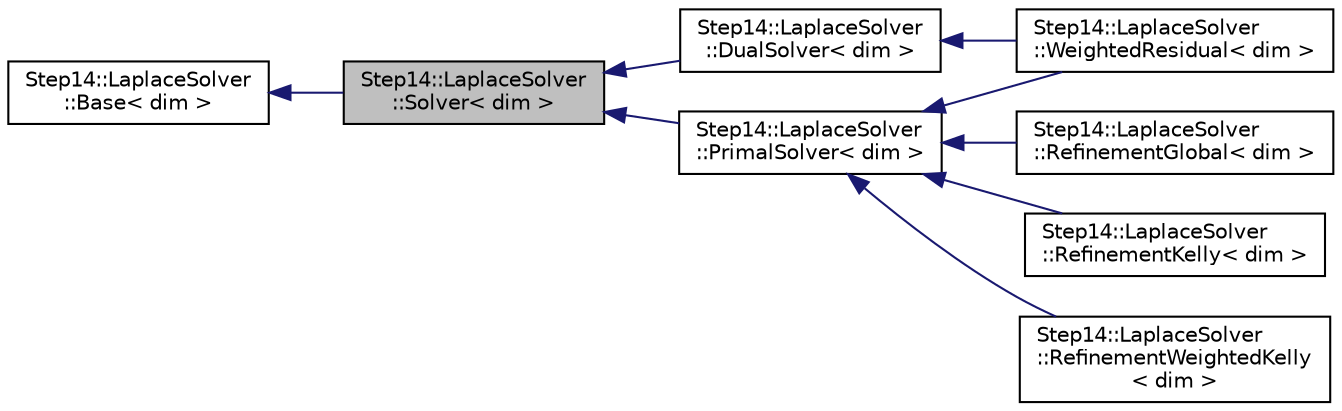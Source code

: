 digraph "Step14::LaplaceSolver::Solver&lt; dim &gt;"
{
 // LATEX_PDF_SIZE
  edge [fontname="Helvetica",fontsize="10",labelfontname="Helvetica",labelfontsize="10"];
  node [fontname="Helvetica",fontsize="10",shape=record];
  rankdir="LR";
  Node1 [label="Step14::LaplaceSolver\l::Solver\< dim \>",height=0.2,width=0.4,color="black", fillcolor="grey75", style="filled", fontcolor="black",tooltip=" "];
  Node2 -> Node1 [dir="back",color="midnightblue",fontsize="10",style="solid",fontname="Helvetica"];
  Node2 [label="Step14::LaplaceSolver\l::Base\< dim \>",height=0.2,width=0.4,color="black", fillcolor="white", style="filled",URL="$classStep14_1_1LaplaceSolver_1_1Base.html",tooltip=" "];
  Node1 -> Node3 [dir="back",color="midnightblue",fontsize="10",style="solid",fontname="Helvetica"];
  Node3 [label="Step14::LaplaceSolver\l::DualSolver\< dim \>",height=0.2,width=0.4,color="black", fillcolor="white", style="filled",URL="$classStep14_1_1LaplaceSolver_1_1DualSolver.html",tooltip=" "];
  Node3 -> Node4 [dir="back",color="midnightblue",fontsize="10",style="solid",fontname="Helvetica"];
  Node4 [label="Step14::LaplaceSolver\l::WeightedResidual\< dim \>",height=0.2,width=0.4,color="black", fillcolor="white", style="filled",URL="$classStep14_1_1LaplaceSolver_1_1WeightedResidual.html",tooltip=" "];
  Node1 -> Node5 [dir="back",color="midnightblue",fontsize="10",style="solid",fontname="Helvetica"];
  Node5 [label="Step14::LaplaceSolver\l::PrimalSolver\< dim \>",height=0.2,width=0.4,color="black", fillcolor="white", style="filled",URL="$classStep14_1_1LaplaceSolver_1_1PrimalSolver.html",tooltip=" "];
  Node5 -> Node6 [dir="back",color="midnightblue",fontsize="10",style="solid",fontname="Helvetica"];
  Node6 [label="Step14::LaplaceSolver\l::RefinementGlobal\< dim \>",height=0.2,width=0.4,color="black", fillcolor="white", style="filled",URL="$classStep14_1_1LaplaceSolver_1_1RefinementGlobal.html",tooltip=" "];
  Node5 -> Node7 [dir="back",color="midnightblue",fontsize="10",style="solid",fontname="Helvetica"];
  Node7 [label="Step14::LaplaceSolver\l::RefinementKelly\< dim \>",height=0.2,width=0.4,color="black", fillcolor="white", style="filled",URL="$classStep14_1_1LaplaceSolver_1_1RefinementKelly.html",tooltip=" "];
  Node5 -> Node8 [dir="back",color="midnightblue",fontsize="10",style="solid",fontname="Helvetica"];
  Node8 [label="Step14::LaplaceSolver\l::RefinementWeightedKelly\l\< dim \>",height=0.2,width=0.4,color="black", fillcolor="white", style="filled",URL="$classStep14_1_1LaplaceSolver_1_1RefinementWeightedKelly.html",tooltip=" "];
  Node5 -> Node4 [dir="back",color="midnightblue",fontsize="10",style="solid",fontname="Helvetica"];
}
